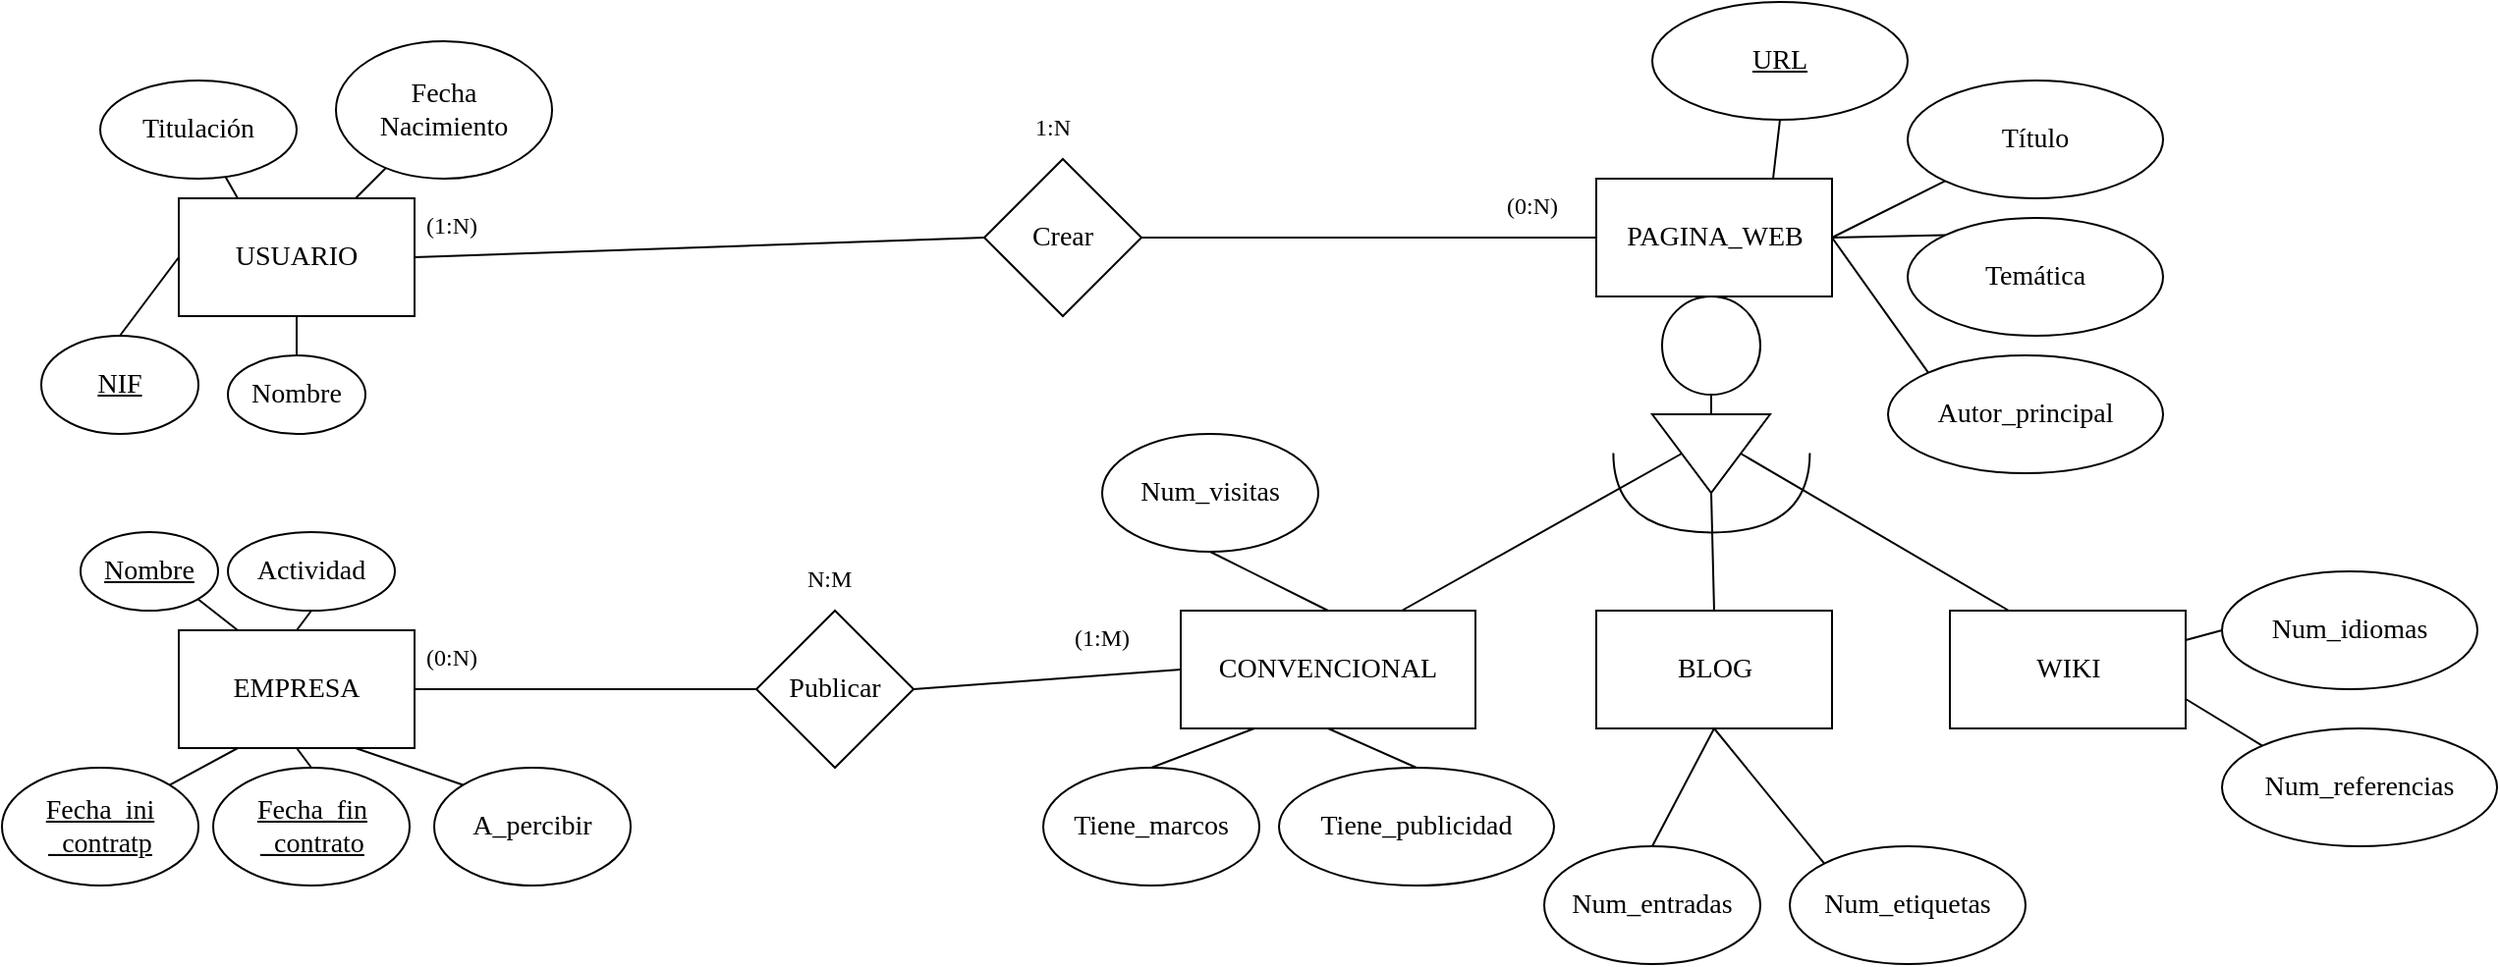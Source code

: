 <mxfile version="20.5.3" type="device"><diagram id="qFDCfzAZs_tdIBzMgtw1" name="Página-1"><mxGraphModel dx="1718" dy="983" grid="1" gridSize="10" guides="1" tooltips="1" connect="1" arrows="1" fold="1" page="1" pageScale="1" pageWidth="1169" pageHeight="827" math="0" shadow="0"><root><mxCell id="0"/><mxCell id="1" parent="0"/><mxCell id="vANwH07YqzYLCdhCC-M0-1" value="USUARIO" style="rounded=0;whiteSpace=wrap;html=1;fontFamily=Comic Sans MS;fontSize=14;" parent="1" vertex="1"><mxGeometry x="610" y="670" width="120" height="60" as="geometry"/></mxCell><mxCell id="vANwH07YqzYLCdhCC-M0-2" value="PAGINA_WEB" style="rounded=0;whiteSpace=wrap;html=1;fontFamily=Comic Sans MS;fontSize=14;" parent="1" vertex="1"><mxGeometry x="1331.5" y="660" width="120" height="60" as="geometry"/></mxCell><mxCell id="vANwH07YqzYLCdhCC-M0-3" value="CONVENCIONAL" style="rounded=0;whiteSpace=wrap;html=1;fontFamily=Comic Sans MS;fontSize=14;" parent="1" vertex="1"><mxGeometry x="1120" y="880" width="150" height="60" as="geometry"/></mxCell><mxCell id="vANwH07YqzYLCdhCC-M0-4" value="BLOG" style="rounded=0;whiteSpace=wrap;html=1;fontFamily=Comic Sans MS;fontSize=14;" parent="1" vertex="1"><mxGeometry x="1331.5" y="880" width="120" height="60" as="geometry"/></mxCell><mxCell id="vANwH07YqzYLCdhCC-M0-5" value="WIKI" style="rounded=0;whiteSpace=wrap;html=1;fontFamily=Comic Sans MS;fontSize=14;" parent="1" vertex="1"><mxGeometry x="1511.5" y="880" width="120" height="60" as="geometry"/></mxCell><mxCell id="vANwH07YqzYLCdhCC-M0-6" value="EMPRESA" style="rounded=0;whiteSpace=wrap;html=1;fontFamily=Comic Sans MS;fontSize=14;" parent="1" vertex="1"><mxGeometry x="610" y="890" width="120" height="60" as="geometry"/></mxCell><mxCell id="vANwH07YqzYLCdhCC-M0-10" value="&lt;div&gt;Fecha&lt;/div&gt;&lt;div&gt;Nacimiento&lt;br&gt;&lt;/div&gt;" style="ellipse;whiteSpace=wrap;html=1;fontFamily=Comic Sans MS;fontSize=14;" parent="1" vertex="1"><mxGeometry x="690" y="590" width="110" height="70" as="geometry"/></mxCell><mxCell id="vANwH07YqzYLCdhCC-M0-11" value="Titulación" style="ellipse;whiteSpace=wrap;html=1;fontFamily=Comic Sans MS;fontSize=14;" parent="1" vertex="1"><mxGeometry x="570" y="610" width="100" height="50" as="geometry"/></mxCell><mxCell id="vANwH07YqzYLCdhCC-M0-12" value="Nombre" style="ellipse;whiteSpace=wrap;html=1;fontFamily=Comic Sans MS;fontSize=14;" parent="1" vertex="1"><mxGeometry x="635" y="750" width="70" height="40" as="geometry"/></mxCell><mxCell id="vANwH07YqzYLCdhCC-M0-13" value="NIF" style="ellipse;whiteSpace=wrap;html=1;fontFamily=Comic Sans MS;fontSize=14;fontStyle=4" parent="1" vertex="1"><mxGeometry x="540" y="740" width="80" height="50" as="geometry"/></mxCell><mxCell id="vANwH07YqzYLCdhCC-M0-14" value="" style="endArrow=none;html=1;rounded=0;fontFamily=Comic Sans MS;fontSize=14;entryX=0.5;entryY=1;entryDx=0;entryDy=0;" parent="1" source="vANwH07YqzYLCdhCC-M0-12" target="vANwH07YqzYLCdhCC-M0-1" edge="1"><mxGeometry width="50" height="50" relative="1" as="geometry"><mxPoint x="740" y="770" as="sourcePoint"/><mxPoint x="740" y="720" as="targetPoint"/></mxGeometry></mxCell><mxCell id="vANwH07YqzYLCdhCC-M0-15" value="" style="endArrow=none;html=1;rounded=0;fontFamily=Comic Sans MS;fontSize=14;entryX=0;entryY=0.5;entryDx=0;entryDy=0;exitX=0.5;exitY=0;exitDx=0;exitDy=0;" parent="1" source="vANwH07YqzYLCdhCC-M0-13" target="vANwH07YqzYLCdhCC-M0-1" edge="1"><mxGeometry width="50" height="50" relative="1" as="geometry"><mxPoint x="560" y="750" as="sourcePoint"/><mxPoint x="610" y="700" as="targetPoint"/></mxGeometry></mxCell><mxCell id="vANwH07YqzYLCdhCC-M0-16" value="" style="endArrow=none;html=1;rounded=0;fontFamily=Comic Sans MS;fontSize=14;exitX=0.25;exitY=0;exitDx=0;exitDy=0;" parent="1" source="vANwH07YqzYLCdhCC-M0-1" target="vANwH07YqzYLCdhCC-M0-11" edge="1"><mxGeometry width="50" height="50" relative="1" as="geometry"><mxPoint x="640" y="690" as="sourcePoint"/><mxPoint x="690" y="640" as="targetPoint"/></mxGeometry></mxCell><mxCell id="vANwH07YqzYLCdhCC-M0-17" value="" style="endArrow=none;html=1;rounded=0;fontFamily=Comic Sans MS;fontSize=14;exitX=0.75;exitY=0;exitDx=0;exitDy=0;" parent="1" source="vANwH07YqzYLCdhCC-M0-1" target="vANwH07YqzYLCdhCC-M0-10" edge="1"><mxGeometry width="50" height="50" relative="1" as="geometry"><mxPoint x="670" y="680" as="sourcePoint"/><mxPoint x="720" y="630" as="targetPoint"/></mxGeometry></mxCell><mxCell id="vANwH07YqzYLCdhCC-M0-18" value="Crear" style="rhombus;whiteSpace=wrap;html=1;fontFamily=Comic Sans MS;fontSize=14;" parent="1" vertex="1"><mxGeometry x="1020" y="650" width="80" height="80" as="geometry"/></mxCell><mxCell id="vANwH07YqzYLCdhCC-M0-19" value="" style="endArrow=none;html=1;rounded=0;fontFamily=Comic Sans MS;fontSize=14;exitX=1;exitY=0.5;exitDx=0;exitDy=0;entryX=0;entryY=0.5;entryDx=0;entryDy=0;" parent="1" source="vANwH07YqzYLCdhCC-M0-1" target="vANwH07YqzYLCdhCC-M0-18" edge="1"><mxGeometry width="50" height="50" relative="1" as="geometry"><mxPoint x="890" y="720" as="sourcePoint"/><mxPoint x="940" y="670" as="targetPoint"/></mxGeometry></mxCell><mxCell id="vANwH07YqzYLCdhCC-M0-20" value="" style="endArrow=none;html=1;rounded=0;fontFamily=Comic Sans MS;fontSize=14;exitX=1;exitY=0.5;exitDx=0;exitDy=0;entryX=0;entryY=0.5;entryDx=0;entryDy=0;" parent="1" source="vANwH07YqzYLCdhCC-M0-18" target="vANwH07YqzYLCdhCC-M0-2" edge="1"><mxGeometry width="50" height="50" relative="1" as="geometry"><mxPoint x="1140" y="720" as="sourcePoint"/><mxPoint x="1330" y="690" as="targetPoint"/></mxGeometry></mxCell><mxCell id="vANwH07YqzYLCdhCC-M0-21" value="Publicar" style="rhombus;whiteSpace=wrap;html=1;fontFamily=Comic Sans MS;fontSize=14;" parent="1" vertex="1"><mxGeometry x="904" y="880" width="80" height="80" as="geometry"/></mxCell><mxCell id="vANwH07YqzYLCdhCC-M0-24" value="" style="endArrow=none;html=1;rounded=0;fontFamily=Comic Sans MS;fontSize=14;exitX=1;exitY=0.5;exitDx=0;exitDy=0;entryX=0;entryY=0.5;entryDx=0;entryDy=0;" parent="1" source="vANwH07YqzYLCdhCC-M0-6" target="vANwH07YqzYLCdhCC-M0-21" edge="1"><mxGeometry width="50" height="50" relative="1" as="geometry"><mxPoint x="790" y="940" as="sourcePoint"/><mxPoint x="840" y="890" as="targetPoint"/></mxGeometry></mxCell><mxCell id="vANwH07YqzYLCdhCC-M0-25" value="" style="endArrow=none;html=1;rounded=0;fontFamily=Comic Sans MS;fontSize=14;exitX=1;exitY=0.5;exitDx=0;exitDy=0;entryX=0;entryY=0.5;entryDx=0;entryDy=0;" parent="1" source="vANwH07YqzYLCdhCC-M0-21" target="vANwH07YqzYLCdhCC-M0-3" edge="1"><mxGeometry width="50" height="50" relative="1" as="geometry"><mxPoint x="1010" y="950" as="sourcePoint"/><mxPoint x="1060" y="900" as="targetPoint"/></mxGeometry></mxCell><mxCell id="vANwH07YqzYLCdhCC-M0-26" value="" style="triangle;whiteSpace=wrap;html=1;fontFamily=Comic Sans MS;fontSize=14;rotation=90;" parent="1" vertex="1"><mxGeometry x="1370" y="770" width="40" height="60" as="geometry"/></mxCell><mxCell id="vANwH07YqzYLCdhCC-M0-27" value="" style="ellipse;whiteSpace=wrap;html=1;aspect=fixed;fontFamily=Comic Sans MS;fontSize=14;" parent="1" vertex="1"><mxGeometry x="1365" y="720" width="50" height="50" as="geometry"/></mxCell><mxCell id="vANwH07YqzYLCdhCC-M0-28" value="" style="endArrow=none;html=1;rounded=0;fontFamily=Comic Sans MS;fontSize=14;exitX=0;exitY=0.5;exitDx=0;exitDy=0;entryX=0.5;entryY=1;entryDx=0;entryDy=0;" parent="1" source="vANwH07YqzYLCdhCC-M0-26" target="vANwH07YqzYLCdhCC-M0-27" edge="1"><mxGeometry width="50" height="50" relative="1" as="geometry"><mxPoint x="1490" y="800" as="sourcePoint"/><mxPoint x="1540" y="750" as="targetPoint"/></mxGeometry></mxCell><mxCell id="vANwH07YqzYLCdhCC-M0-29" value="" style="endArrow=none;html=1;rounded=0;fontFamily=Comic Sans MS;fontSize=14;entryX=0.5;entryY=1;entryDx=0;entryDy=0;exitX=0.75;exitY=0;exitDx=0;exitDy=0;" parent="1" source="vANwH07YqzYLCdhCC-M0-3" target="vANwH07YqzYLCdhCC-M0-26" edge="1"><mxGeometry width="50" height="50" relative="1" as="geometry"><mxPoint x="1210" y="880" as="sourcePoint"/><mxPoint x="1280" y="820" as="targetPoint"/></mxGeometry></mxCell><mxCell id="vANwH07YqzYLCdhCC-M0-30" value="" style="endArrow=none;html=1;rounded=0;fontFamily=Comic Sans MS;fontSize=14;exitX=0.5;exitY=0;exitDx=0;exitDy=0;entryX=1;entryY=0.5;entryDx=0;entryDy=0;" parent="1" source="vANwH07YqzYLCdhCC-M0-4" target="vANwH07YqzYLCdhCC-M0-26" edge="1"><mxGeometry width="50" height="50" relative="1" as="geometry"><mxPoint x="1390" y="870" as="sourcePoint"/><mxPoint x="1440" y="820" as="targetPoint"/></mxGeometry></mxCell><mxCell id="vANwH07YqzYLCdhCC-M0-31" value="" style="endArrow=none;html=1;rounded=0;fontFamily=Comic Sans MS;fontSize=14;entryX=0.5;entryY=0;entryDx=0;entryDy=0;exitX=0.25;exitY=0;exitDx=0;exitDy=0;" parent="1" source="vANwH07YqzYLCdhCC-M0-5" target="vANwH07YqzYLCdhCC-M0-26" edge="1"><mxGeometry width="50" height="50" relative="1" as="geometry"><mxPoint x="1450" y="860" as="sourcePoint"/><mxPoint x="1500" y="810" as="targetPoint"/></mxGeometry></mxCell><mxCell id="vANwH07YqzYLCdhCC-M0-32" value="&lt;div&gt;Fecha_ini&lt;/div&gt;&lt;div&gt;_contratp&lt;/div&gt;" style="ellipse;whiteSpace=wrap;html=1;fontFamily=Comic Sans MS;fontSize=14;fontStyle=4" parent="1" vertex="1"><mxGeometry x="520" y="960" width="100" height="60" as="geometry"/></mxCell><mxCell id="vANwH07YqzYLCdhCC-M0-33" value="&lt;div&gt;Fecha_fin&lt;/div&gt;&lt;div&gt;_contrato&lt;/div&gt;" style="ellipse;whiteSpace=wrap;html=1;fontFamily=Comic Sans MS;fontSize=14;fontStyle=4" parent="1" vertex="1"><mxGeometry x="627.5" y="960" width="100" height="60" as="geometry"/></mxCell><mxCell id="vANwH07YqzYLCdhCC-M0-34" value="A_percibir" style="ellipse;whiteSpace=wrap;html=1;fontFamily=Comic Sans MS;fontSize=14;" parent="1" vertex="1"><mxGeometry x="740" y="960" width="100" height="60" as="geometry"/></mxCell><mxCell id="vANwH07YqzYLCdhCC-M0-35" value="Nombre" style="ellipse;whiteSpace=wrap;html=1;fontFamily=Comic Sans MS;fontSize=14;fontStyle=4" parent="1" vertex="1"><mxGeometry x="560" y="840" width="70" height="40" as="geometry"/></mxCell><mxCell id="vANwH07YqzYLCdhCC-M0-36" value="Actividad" style="ellipse;whiteSpace=wrap;html=1;fontFamily=Comic Sans MS;fontSize=14;" parent="1" vertex="1"><mxGeometry x="635" y="840" width="85" height="40" as="geometry"/></mxCell><mxCell id="vANwH07YqzYLCdhCC-M0-37" value="" style="endArrow=none;html=1;rounded=0;fontFamily=Comic Sans MS;fontSize=14;exitX=0.5;exitY=0;exitDx=0;exitDy=0;entryX=0.5;entryY=1;entryDx=0;entryDy=0;" parent="1" source="vANwH07YqzYLCdhCC-M0-33" target="vANwH07YqzYLCdhCC-M0-6" edge="1"><mxGeometry width="50" height="50" relative="1" as="geometry"><mxPoint x="710" y="1000" as="sourcePoint"/><mxPoint x="760" y="950" as="targetPoint"/></mxGeometry></mxCell><mxCell id="vANwH07YqzYLCdhCC-M0-38" value="" style="endArrow=none;html=1;rounded=0;fontFamily=Comic Sans MS;fontSize=14;entryX=0.75;entryY=1;entryDx=0;entryDy=0;exitX=0;exitY=0;exitDx=0;exitDy=0;" parent="1" source="vANwH07YqzYLCdhCC-M0-34" target="vANwH07YqzYLCdhCC-M0-6" edge="1"><mxGeometry width="50" height="50" relative="1" as="geometry"><mxPoint x="720" y="1010" as="sourcePoint"/><mxPoint x="770" y="960" as="targetPoint"/></mxGeometry></mxCell><mxCell id="vANwH07YqzYLCdhCC-M0-39" value="" style="endArrow=none;html=1;rounded=0;fontFamily=Comic Sans MS;fontSize=14;entryX=1;entryY=0;entryDx=0;entryDy=0;exitX=0.25;exitY=1;exitDx=0;exitDy=0;" parent="1" source="vANwH07YqzYLCdhCC-M0-6" target="vANwH07YqzYLCdhCC-M0-32" edge="1"><mxGeometry width="50" height="50" relative="1" as="geometry"><mxPoint x="730" y="1020" as="sourcePoint"/><mxPoint x="722.746" y="1016.763" as="targetPoint"/></mxGeometry></mxCell><mxCell id="vANwH07YqzYLCdhCC-M0-40" value="" style="endArrow=none;html=1;rounded=0;fontFamily=Comic Sans MS;fontSize=14;entryX=0.25;entryY=0;entryDx=0;entryDy=0;exitX=1;exitY=1;exitDx=0;exitDy=0;" parent="1" source="vANwH07YqzYLCdhCC-M0-35" target="vANwH07YqzYLCdhCC-M0-6" edge="1"><mxGeometry width="50" height="50" relative="1" as="geometry"><mxPoint x="650" y="960" as="sourcePoint"/><mxPoint x="626.82" y="978.787" as="targetPoint"/></mxGeometry></mxCell><mxCell id="vANwH07YqzYLCdhCC-M0-41" value="" style="endArrow=none;html=1;rounded=0;fontFamily=Comic Sans MS;fontSize=14;entryX=0.5;entryY=0;entryDx=0;entryDy=0;exitX=0.5;exitY=1;exitDx=0;exitDy=0;" parent="1" source="vANwH07YqzYLCdhCC-M0-36" target="vANwH07YqzYLCdhCC-M0-6" edge="1"><mxGeometry width="50" height="50" relative="1" as="geometry"><mxPoint x="660" y="970" as="sourcePoint"/><mxPoint x="636.82" y="988.787" as="targetPoint"/></mxGeometry></mxCell><mxCell id="vANwH07YqzYLCdhCC-M0-42" value="Tiene_marcos" style="ellipse;whiteSpace=wrap;html=1;fontFamily=Comic Sans MS;fontSize=14;" parent="1" vertex="1"><mxGeometry x="1050" y="960" width="110" height="60" as="geometry"/></mxCell><mxCell id="vANwH07YqzYLCdhCC-M0-43" value="Tiene_publicidad" style="ellipse;whiteSpace=wrap;html=1;fontFamily=Comic Sans MS;fontSize=14;" parent="1" vertex="1"><mxGeometry x="1170" y="960" width="140" height="60" as="geometry"/></mxCell><mxCell id="vANwH07YqzYLCdhCC-M0-44" value="Num_visitas" style="ellipse;whiteSpace=wrap;html=1;fontFamily=Comic Sans MS;fontSize=14;" parent="1" vertex="1"><mxGeometry x="1080" y="790" width="110" height="60" as="geometry"/></mxCell><mxCell id="vANwH07YqzYLCdhCC-M0-45" value="Num_entradas" style="ellipse;whiteSpace=wrap;html=1;fontFamily=Comic Sans MS;fontSize=14;" parent="1" vertex="1"><mxGeometry x="1305" y="1000" width="110" height="60" as="geometry"/></mxCell><mxCell id="vANwH07YqzYLCdhCC-M0-46" value="Num_etiquetas" style="ellipse;whiteSpace=wrap;html=1;fontFamily=Comic Sans MS;fontSize=14;" parent="1" vertex="1"><mxGeometry x="1430" y="1000" width="120" height="60" as="geometry"/></mxCell><mxCell id="vANwH07YqzYLCdhCC-M0-47" value="Num_referencias" style="ellipse;whiteSpace=wrap;html=1;fontFamily=Comic Sans MS;fontSize=14;" parent="1" vertex="1"><mxGeometry x="1650" y="940" width="140" height="60" as="geometry"/></mxCell><mxCell id="vANwH07YqzYLCdhCC-M0-48" value="Num_idiomas" style="ellipse;whiteSpace=wrap;html=1;fontFamily=Comic Sans MS;fontSize=14;" parent="1" vertex="1"><mxGeometry x="1650" y="860" width="130" height="60" as="geometry"/></mxCell><mxCell id="vANwH07YqzYLCdhCC-M0-49" value="" style="endArrow=none;html=1;rounded=0;fontFamily=Comic Sans MS;fontSize=14;entryX=0.5;entryY=0;entryDx=0;entryDy=0;exitX=0.25;exitY=1;exitDx=0;exitDy=0;" parent="1" source="vANwH07YqzYLCdhCC-M0-3" target="vANwH07YqzYLCdhCC-M0-42" edge="1"><mxGeometry width="50" height="50" relative="1" as="geometry"><mxPoint x="1160" y="1080" as="sourcePoint"/><mxPoint x="1210" y="1030" as="targetPoint"/></mxGeometry></mxCell><mxCell id="vANwH07YqzYLCdhCC-M0-50" value="" style="endArrow=none;html=1;rounded=0;fontFamily=Comic Sans MS;fontSize=14;entryX=0.5;entryY=1;entryDx=0;entryDy=0;exitX=0.5;exitY=0;exitDx=0;exitDy=0;" parent="1" source="vANwH07YqzYLCdhCC-M0-43" target="vANwH07YqzYLCdhCC-M0-3" edge="1"><mxGeometry width="50" height="50" relative="1" as="geometry"><mxPoint x="1170" y="1090" as="sourcePoint"/><mxPoint x="1220" y="1040" as="targetPoint"/></mxGeometry></mxCell><mxCell id="vANwH07YqzYLCdhCC-M0-51" value="" style="endArrow=none;html=1;rounded=0;fontFamily=Comic Sans MS;fontSize=14;entryX=0.5;entryY=1;entryDx=0;entryDy=0;exitX=0.5;exitY=0;exitDx=0;exitDy=0;" parent="1" source="vANwH07YqzYLCdhCC-M0-3" target="vANwH07YqzYLCdhCC-M0-44" edge="1"><mxGeometry width="50" height="50" relative="1" as="geometry"><mxPoint x="1180" y="1100" as="sourcePoint"/><mxPoint x="1230" y="1050" as="targetPoint"/></mxGeometry></mxCell><mxCell id="vANwH07YqzYLCdhCC-M0-52" value="" style="endArrow=none;html=1;rounded=0;fontFamily=Comic Sans MS;fontSize=14;entryX=0.5;entryY=1;entryDx=0;entryDy=0;exitX=0.5;exitY=0;exitDx=0;exitDy=0;" parent="1" source="vANwH07YqzYLCdhCC-M0-45" target="vANwH07YqzYLCdhCC-M0-4" edge="1"><mxGeometry width="50" height="50" relative="1" as="geometry"><mxPoint x="1330" y="1120" as="sourcePoint"/><mxPoint x="1380" y="1070" as="targetPoint"/></mxGeometry></mxCell><mxCell id="vANwH07YqzYLCdhCC-M0-53" value="" style="endArrow=none;html=1;rounded=0;fontFamily=Comic Sans MS;fontSize=14;entryX=0.5;entryY=1;entryDx=0;entryDy=0;exitX=0;exitY=0;exitDx=0;exitDy=0;" parent="1" source="vANwH07YqzYLCdhCC-M0-46" target="vANwH07YqzYLCdhCC-M0-4" edge="1"><mxGeometry width="50" height="50" relative="1" as="geometry"><mxPoint x="1340" y="1130" as="sourcePoint"/><mxPoint x="1390" y="1080" as="targetPoint"/></mxGeometry></mxCell><mxCell id="vANwH07YqzYLCdhCC-M0-54" value="" style="endArrow=none;html=1;rounded=0;fontFamily=Comic Sans MS;fontSize=14;entryX=0;entryY=0;entryDx=0;entryDy=0;exitX=1;exitY=0.75;exitDx=0;exitDy=0;" parent="1" source="vANwH07YqzYLCdhCC-M0-5" target="vANwH07YqzYLCdhCC-M0-47" edge="1"><mxGeometry width="50" height="50" relative="1" as="geometry"><mxPoint x="1700" y="1050" as="sourcePoint"/><mxPoint x="1750" y="1000" as="targetPoint"/></mxGeometry></mxCell><mxCell id="vANwH07YqzYLCdhCC-M0-55" value="" style="endArrow=none;html=1;rounded=0;fontFamily=Comic Sans MS;fontSize=14;entryX=0;entryY=0.5;entryDx=0;entryDy=0;exitX=1;exitY=0.25;exitDx=0;exitDy=0;" parent="1" source="vANwH07YqzYLCdhCC-M0-5" target="vANwH07YqzYLCdhCC-M0-48" edge="1"><mxGeometry width="50" height="50" relative="1" as="geometry"><mxPoint x="1641.5" y="935" as="sourcePoint"/><mxPoint x="1680.252" y="958.895" as="targetPoint"/></mxGeometry></mxCell><mxCell id="vANwH07YqzYLCdhCC-M0-56" value="Título" style="ellipse;whiteSpace=wrap;html=1;fontFamily=Comic Sans MS;fontSize=14;" parent="1" vertex="1"><mxGeometry x="1490" y="610" width="130" height="60" as="geometry"/></mxCell><mxCell id="vANwH07YqzYLCdhCC-M0-57" value="URL" style="ellipse;whiteSpace=wrap;html=1;fontFamily=Comic Sans MS;fontSize=14;fontStyle=4" parent="1" vertex="1"><mxGeometry x="1360" y="570" width="130" height="60" as="geometry"/></mxCell><mxCell id="vANwH07YqzYLCdhCC-M0-58" value="Temática" style="ellipse;whiteSpace=wrap;html=1;fontFamily=Comic Sans MS;fontSize=14;" parent="1" vertex="1"><mxGeometry x="1490" y="680" width="130" height="60" as="geometry"/></mxCell><mxCell id="vANwH07YqzYLCdhCC-M0-59" value="Autor_principal" style="ellipse;whiteSpace=wrap;html=1;fontFamily=Comic Sans MS;fontSize=14;" parent="1" vertex="1"><mxGeometry x="1480" y="750" width="140" height="60" as="geometry"/></mxCell><mxCell id="vANwH07YqzYLCdhCC-M0-60" value="" style="endArrow=none;html=1;rounded=0;fontFamily=Comic Sans MS;fontSize=14;entryX=0;entryY=0;entryDx=0;entryDy=0;exitX=1;exitY=0.5;exitDx=0;exitDy=0;" parent="1" source="vANwH07YqzYLCdhCC-M0-2" target="vANwH07YqzYLCdhCC-M0-59" edge="1"><mxGeometry width="50" height="50" relative="1" as="geometry"><mxPoint x="1470" y="770" as="sourcePoint"/><mxPoint x="1520" y="720" as="targetPoint"/></mxGeometry></mxCell><mxCell id="vANwH07YqzYLCdhCC-M0-61" value="" style="endArrow=none;html=1;rounded=0;fontFamily=Comic Sans MS;fontSize=14;entryX=0;entryY=0;entryDx=0;entryDy=0;exitX=1;exitY=0.5;exitDx=0;exitDy=0;" parent="1" source="vANwH07YqzYLCdhCC-M0-2" target="vANwH07YqzYLCdhCC-M0-58" edge="1"><mxGeometry width="50" height="50" relative="1" as="geometry"><mxPoint x="1460" y="690" as="sourcePoint"/><mxPoint x="1508.859" y="768.87" as="targetPoint"/></mxGeometry></mxCell><mxCell id="vANwH07YqzYLCdhCC-M0-62" value="" style="endArrow=none;html=1;rounded=0;fontFamily=Comic Sans MS;fontSize=14;entryX=0;entryY=1;entryDx=0;entryDy=0;exitX=1;exitY=0.5;exitDx=0;exitDy=0;" parent="1" source="vANwH07YqzYLCdhCC-M0-2" target="vANwH07YqzYLCdhCC-M0-56" edge="1"><mxGeometry width="50" height="50" relative="1" as="geometry"><mxPoint x="1461.5" y="685" as="sourcePoint"/><mxPoint x="1518.859" y="698.87" as="targetPoint"/></mxGeometry></mxCell><mxCell id="vANwH07YqzYLCdhCC-M0-63" value="" style="endArrow=none;html=1;rounded=0;fontFamily=Comic Sans MS;fontSize=14;entryX=0.5;entryY=1;entryDx=0;entryDy=0;exitX=0.75;exitY=0;exitDx=0;exitDy=0;" parent="1" source="vANwH07YqzYLCdhCC-M0-2" target="vANwH07YqzYLCdhCC-M0-57" edge="1"><mxGeometry width="50" height="50" relative="1" as="geometry"><mxPoint x="1471.5" y="695" as="sourcePoint"/><mxPoint x="1528.859" y="708.87" as="targetPoint"/></mxGeometry></mxCell><mxCell id="vANwH07YqzYLCdhCC-M0-65" value="" style="shape=requiredInterface;html=1;verticalLabelPosition=bottom;sketch=0;fontFamily=Comic Sans MS;fontSize=14;rotation=90;" parent="1" vertex="1"><mxGeometry x="1370" y="770" width="40.39" height="100" as="geometry"/></mxCell><mxCell id="vANwH07YqzYLCdhCC-M0-66" value="(1:N)" style="text;strokeColor=none;fillColor=none;spacingLeft=4;spacingRight=4;overflow=hidden;rotatable=0;points=[[0,0.5],[1,0.5]];portConstraint=eastwest;fontSize=12;fontFamily=Comic Sans MS;" parent="1" vertex="1"><mxGeometry x="730" y="670" width="50" height="30" as="geometry"/></mxCell><mxCell id="vANwH07YqzYLCdhCC-M0-67" value="(0:N)" style="text;strokeColor=none;fillColor=none;spacingLeft=4;spacingRight=4;overflow=hidden;rotatable=0;points=[[0,0.5],[1,0.5]];portConstraint=eastwest;fontSize=12;fontFamily=Comic Sans MS;" parent="1" vertex="1"><mxGeometry x="1280" y="660" width="51.5" height="30" as="geometry"/></mxCell><mxCell id="vANwH07YqzYLCdhCC-M0-68" value="(0:N)" style="text;strokeColor=none;fillColor=none;spacingLeft=4;spacingRight=4;overflow=hidden;rotatable=0;points=[[0,0.5],[1,0.5]];portConstraint=eastwest;fontSize=12;fontFamily=Comic Sans MS;" parent="1" vertex="1"><mxGeometry x="730" y="890" width="50" height="30" as="geometry"/></mxCell><mxCell id="vANwH07YqzYLCdhCC-M0-69" value="(1:M)" style="text;strokeColor=none;fillColor=none;spacingLeft=4;spacingRight=4;overflow=hidden;rotatable=0;points=[[0,0.5],[1,0.5]];portConstraint=eastwest;fontSize=12;fontFamily=Comic Sans MS;" parent="1" vertex="1"><mxGeometry x="1060" y="880" width="50" height="30" as="geometry"/></mxCell><mxCell id="vANwH07YqzYLCdhCC-M0-70" value="1:N" style="text;strokeColor=none;fillColor=none;spacingLeft=4;spacingRight=4;overflow=hidden;rotatable=0;points=[[0,0.5],[1,0.5]];portConstraint=eastwest;fontSize=12;fontFamily=Comic Sans MS;" parent="1" vertex="1"><mxGeometry x="1040" y="620" width="40" height="30" as="geometry"/></mxCell><mxCell id="vANwH07YqzYLCdhCC-M0-71" value="N:M" style="text;strokeColor=none;fillColor=none;spacingLeft=4;spacingRight=4;overflow=hidden;rotatable=0;points=[[0,0.5],[1,0.5]];portConstraint=eastwest;fontSize=12;fontFamily=Comic Sans MS;" parent="1" vertex="1"><mxGeometry x="924" y="850" width="40" height="30" as="geometry"/></mxCell></root></mxGraphModel></diagram></mxfile>